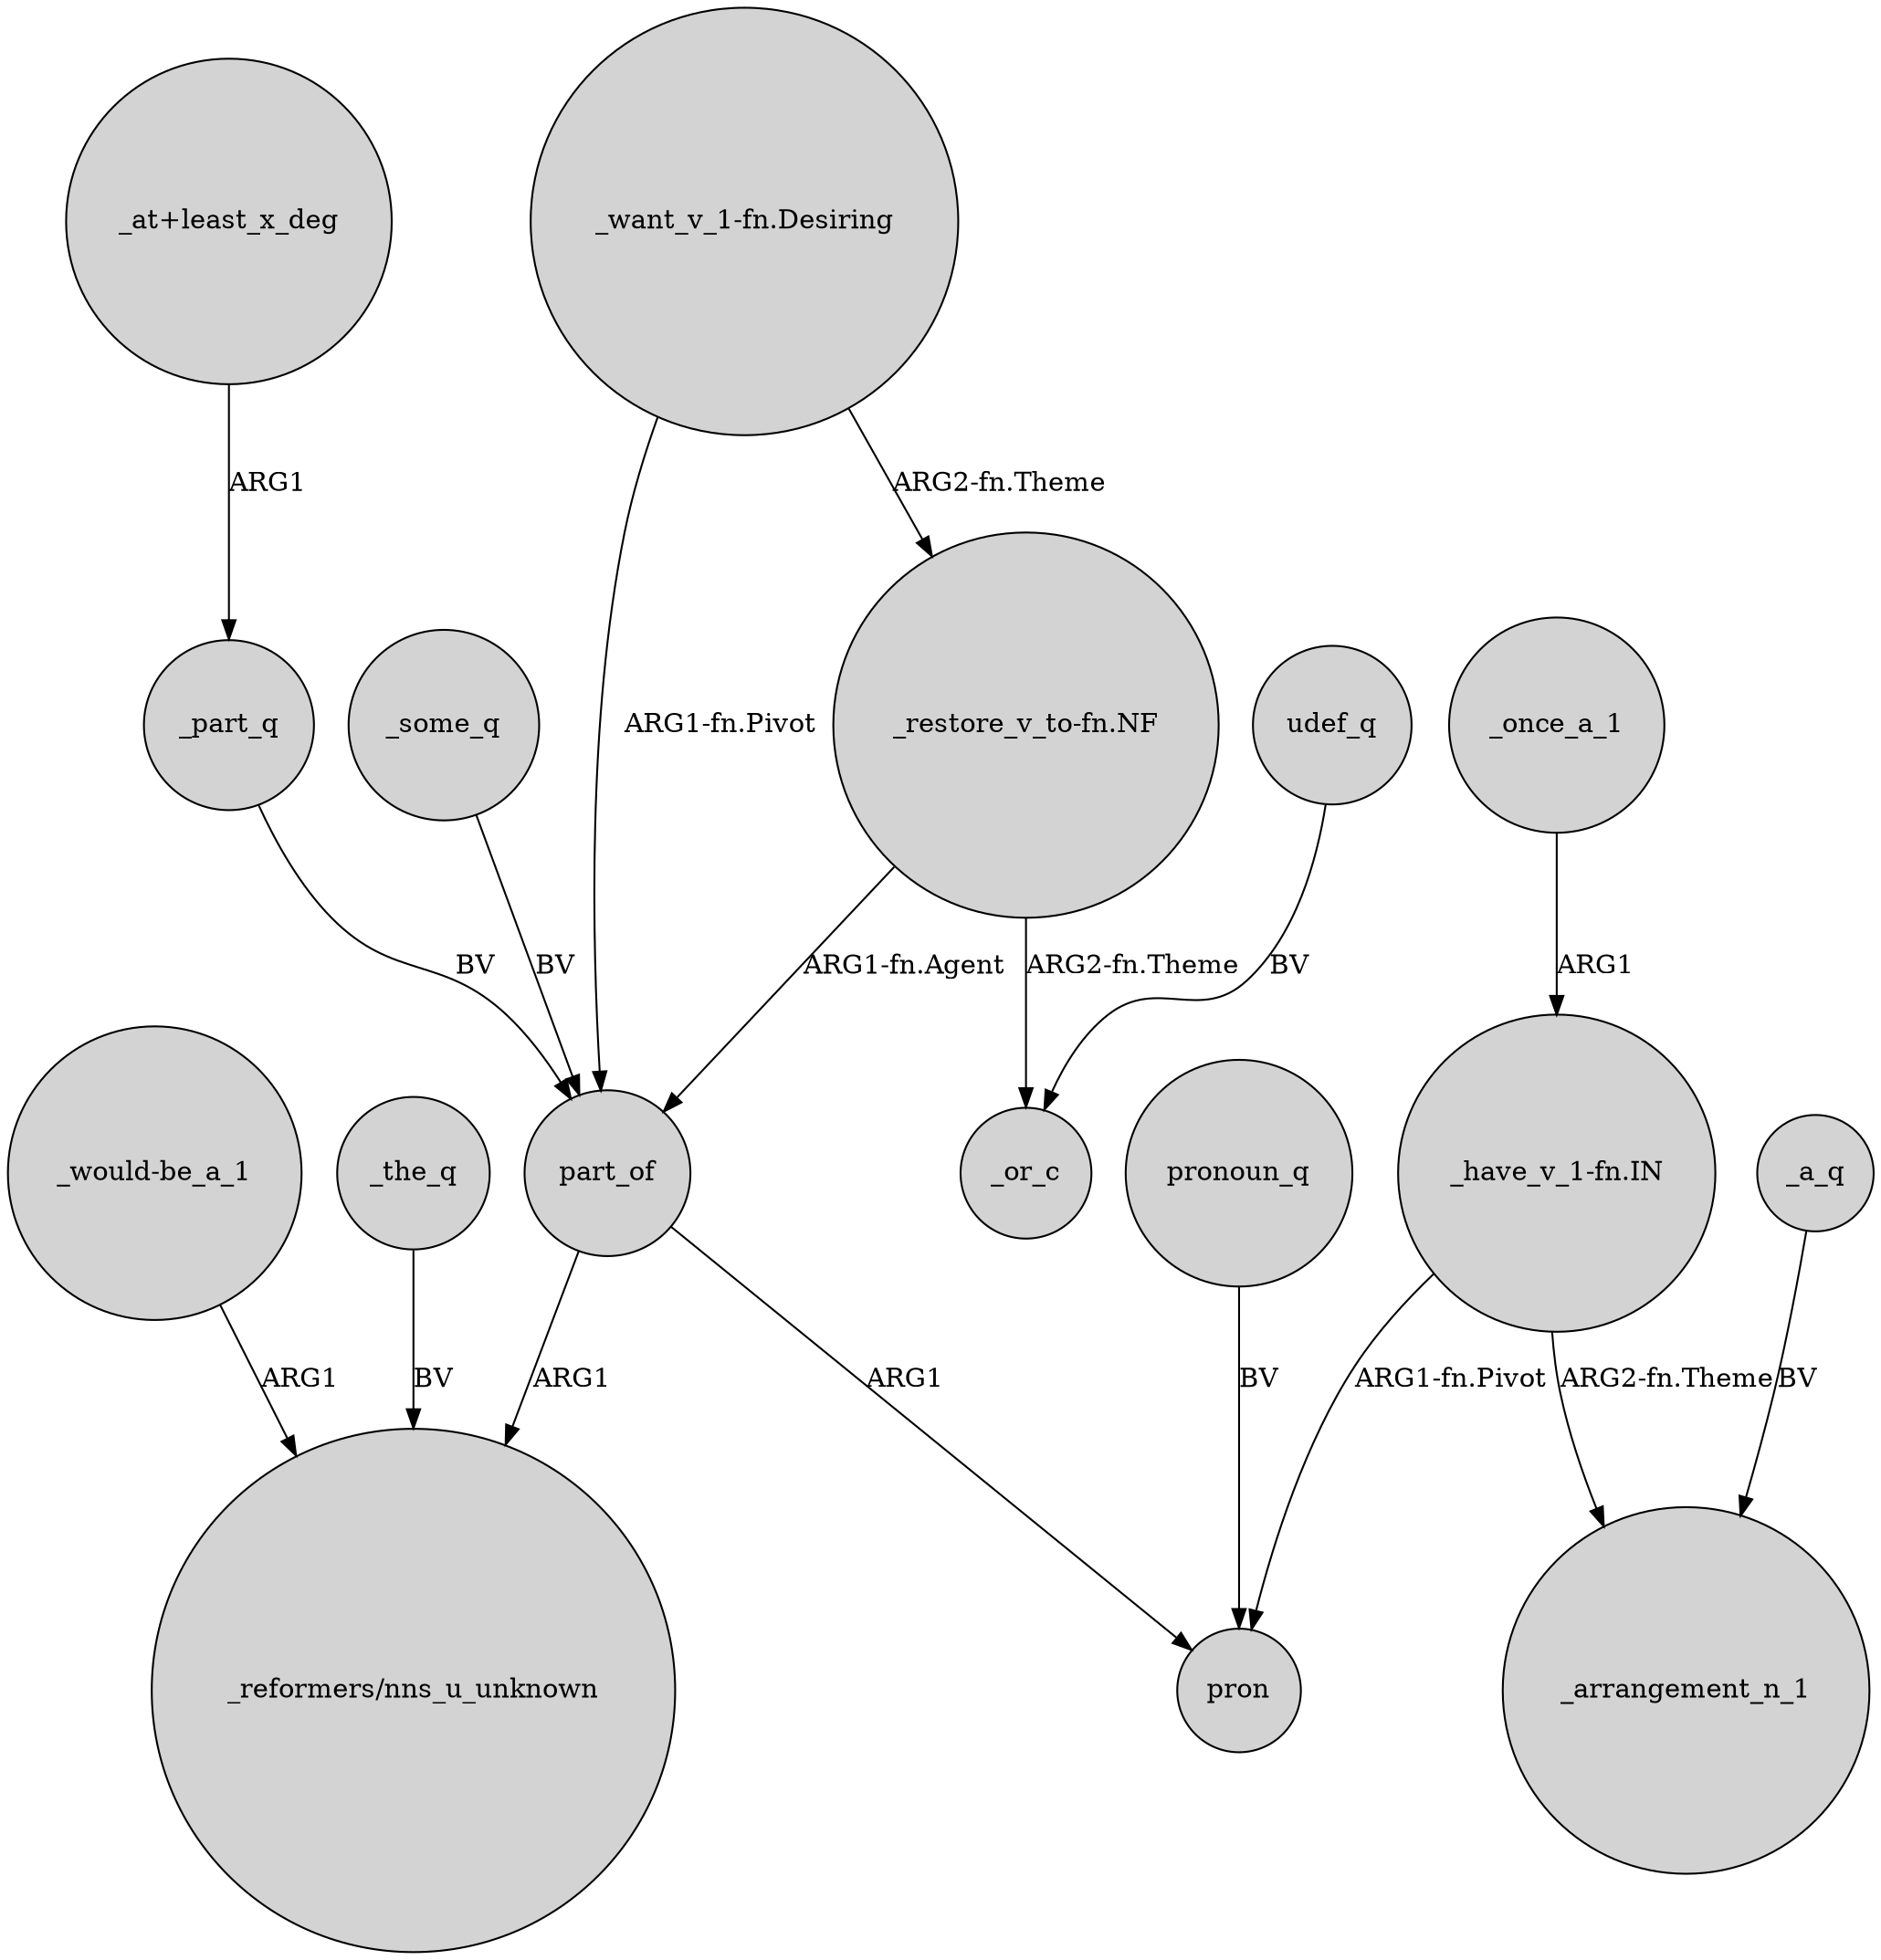 digraph {
	node [shape=circle style=filled]
	"_would-be_a_1" -> "_reformers/nns_u_unknown" [label=ARG1]
	part_of -> pron [label=ARG1]
	"_restore_v_to-fn.NF" -> part_of [label="ARG1-fn.Agent"]
	"_have_v_1-fn.IN" -> _arrangement_n_1 [label="ARG2-fn.Theme"]
	_a_q -> _arrangement_n_1 [label=BV]
	pronoun_q -> pron [label=BV]
	udef_q -> _or_c [label=BV]
	_the_q -> "_reformers/nns_u_unknown" [label=BV]
	"_have_v_1-fn.IN" -> pron [label="ARG1-fn.Pivot"]
	part_of -> "_reformers/nns_u_unknown" [label=ARG1]
	_part_q -> part_of [label=BV]
	_once_a_1 -> "_have_v_1-fn.IN" [label=ARG1]
	"_want_v_1-fn.Desiring" -> "_restore_v_to-fn.NF" [label="ARG2-fn.Theme"]
	"_restore_v_to-fn.NF" -> _or_c [label="ARG2-fn.Theme"]
	_some_q -> part_of [label=BV]
	"_at+least_x_deg" -> _part_q [label=ARG1]
	"_want_v_1-fn.Desiring" -> part_of [label="ARG1-fn.Pivot"]
}
